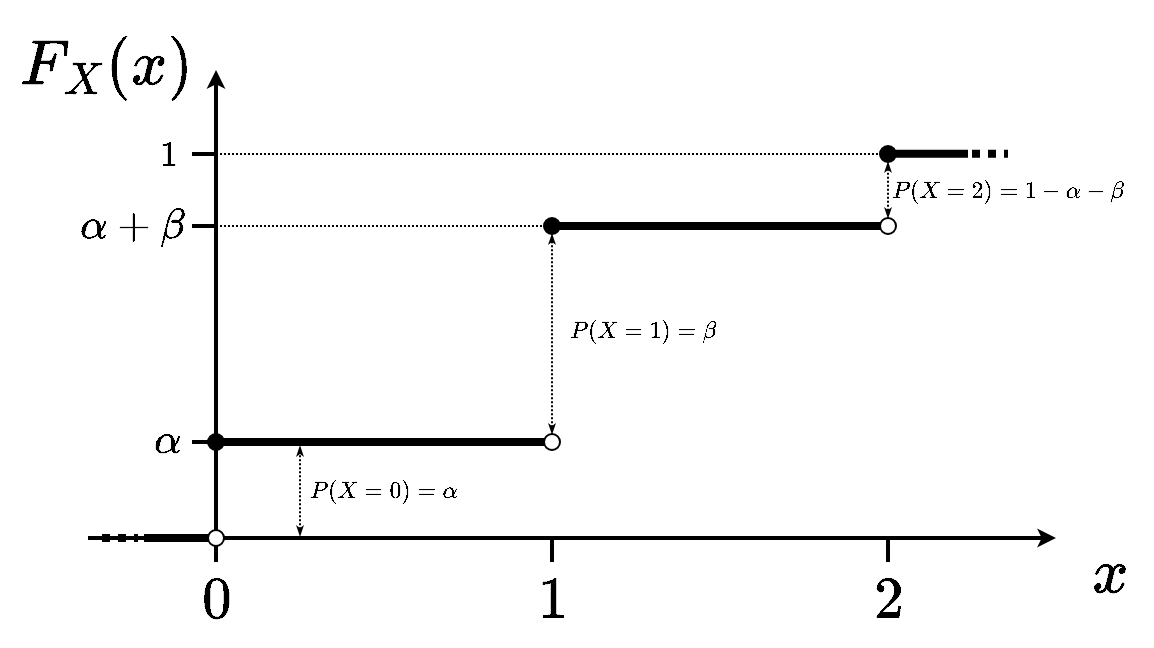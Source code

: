 <mxfile version="24.2.5" type="device">
  <diagram name="Página-1" id="E-DP9fMv0TR5NF7smadX">
    <mxGraphModel dx="811" dy="470" grid="1" gridSize="6" guides="1" tooltips="1" connect="1" arrows="1" fold="1" page="1" pageScale="1" pageWidth="600" pageHeight="320" math="1" shadow="0">
      <root>
        <mxCell id="0" />
        <mxCell id="1" parent="0" />
        <mxCell id="CFI3S7LzRvd9iii7xQHX-20" value="" style="endArrow=classic;html=1;rounded=0;strokeWidth=2;endSize=3;startSize=3;" parent="1" edge="1">
          <mxGeometry width="50" height="50" relative="1" as="geometry">
            <mxPoint x="56" y="264" as="sourcePoint" />
            <mxPoint x="540" y="264" as="targetPoint" />
          </mxGeometry>
        </mxCell>
        <mxCell id="CFI3S7LzRvd9iii7xQHX-21" value="" style="endArrow=none;html=1;rounded=0;strokeWidth=2;" parent="1" edge="1">
          <mxGeometry width="50" height="50" relative="1" as="geometry">
            <mxPoint x="120" y="276" as="sourcePoint" />
            <mxPoint x="120" y="264" as="targetPoint" />
          </mxGeometry>
        </mxCell>
        <mxCell id="CFI3S7LzRvd9iii7xQHX-22" value="" style="endArrow=none;html=1;rounded=0;strokeWidth=2;" parent="1" edge="1">
          <mxGeometry width="50" height="50" relative="1" as="geometry">
            <mxPoint x="288" y="276" as="sourcePoint" />
            <mxPoint x="288" y="264" as="targetPoint" />
          </mxGeometry>
        </mxCell>
        <mxCell id="CFI3S7LzRvd9iii7xQHX-24" value="" style="endArrow=none;html=1;rounded=0;strokeWidth=2;" parent="1" edge="1">
          <mxGeometry width="50" height="50" relative="1" as="geometry">
            <mxPoint x="456" y="276" as="sourcePoint" />
            <mxPoint x="456" y="264" as="targetPoint" />
          </mxGeometry>
        </mxCell>
        <mxCell id="CFI3S7LzRvd9iii7xQHX-25" value="\(0\)" style="text;html=1;align=center;verticalAlign=middle;whiteSpace=wrap;rounded=0;fontSize=25;" parent="1" vertex="1">
          <mxGeometry x="90" y="270" width="60" height="48" as="geometry" />
        </mxCell>
        <mxCell id="CFI3S7LzRvd9iii7xQHX-27" value="\(1\)" style="text;html=1;align=center;verticalAlign=middle;whiteSpace=wrap;rounded=0;fontSize=25;" parent="1" vertex="1">
          <mxGeometry x="258" y="270" width="60" height="48" as="geometry" />
        </mxCell>
        <mxCell id="CFI3S7LzRvd9iii7xQHX-29" value="\(2\)" style="text;html=1;align=center;verticalAlign=middle;whiteSpace=wrap;rounded=0;fontSize=25;" parent="1" vertex="1">
          <mxGeometry x="426" y="270" width="60" height="48" as="geometry" />
        </mxCell>
        <mxCell id="5YUE4atEXdMrc8s2eRj8-1" value="\(x\)" style="text;html=1;align=center;verticalAlign=middle;whiteSpace=wrap;rounded=0;fontSize=27;" parent="1" vertex="1">
          <mxGeometry x="546" y="264" width="42" height="36" as="geometry" />
        </mxCell>
        <mxCell id="5YUE4atEXdMrc8s2eRj8-3" value="" style="endArrow=classic;html=1;rounded=0;strokeWidth=2;endSize=3;startSize=3;" parent="1" edge="1">
          <mxGeometry width="50" height="50" relative="1" as="geometry">
            <mxPoint x="120" y="264" as="sourcePoint" />
            <mxPoint x="120" y="30" as="targetPoint" />
          </mxGeometry>
        </mxCell>
        <mxCell id="5YUE4atEXdMrc8s2eRj8-7" value="" style="endArrow=none;html=1;rounded=0;strokeWidth=2;" parent="1" edge="1">
          <mxGeometry width="50" height="50" relative="1" as="geometry">
            <mxPoint x="108" y="108" as="sourcePoint" />
            <mxPoint x="120" y="108" as="targetPoint" />
          </mxGeometry>
        </mxCell>
        <mxCell id="5YUE4atEXdMrc8s2eRj8-11" value="" style="endArrow=none;html=1;rounded=0;strokeWidth=2;" parent="1" edge="1">
          <mxGeometry width="50" height="50" relative="1" as="geometry">
            <mxPoint x="108" y="72" as="sourcePoint" />
            <mxPoint x="120" y="72" as="targetPoint" />
          </mxGeometry>
        </mxCell>
        <mxCell id="5YUE4atEXdMrc8s2eRj8-12" value="\(\alpha\)" style="text;html=1;align=center;verticalAlign=middle;whiteSpace=wrap;rounded=0;fontSize=18;" parent="1" vertex="1">
          <mxGeometry x="66" y="192" width="60" height="48" as="geometry" />
        </mxCell>
        <mxCell id="5YUE4atEXdMrc8s2eRj8-14" value="\(\alpha + \beta\)" style="text;html=1;align=center;verticalAlign=middle;whiteSpace=wrap;rounded=0;fontSize=18;" parent="1" vertex="1">
          <mxGeometry x="48" y="84" width="60" height="48" as="geometry" />
        </mxCell>
        <mxCell id="5YUE4atEXdMrc8s2eRj8-16" value="\(1\)" style="text;html=1;align=center;verticalAlign=middle;whiteSpace=wrap;rounded=0;fontSize=15;" parent="1" vertex="1">
          <mxGeometry x="66" y="48" width="60" height="48" as="geometry" />
        </mxCell>
        <mxCell id="5YUE4atEXdMrc8s2eRj8-17" value="" style="endArrow=none;html=1;rounded=0;strokeWidth=2;" parent="1" edge="1">
          <mxGeometry width="50" height="50" relative="1" as="geometry">
            <mxPoint x="108" y="216" as="sourcePoint" />
            <mxPoint x="120" y="216" as="targetPoint" />
          </mxGeometry>
        </mxCell>
        <mxCell id="5YUE4atEXdMrc8s2eRj8-18" value="" style="endArrow=none;html=1;rounded=0;strokeWidth=4;" parent="1" edge="1">
          <mxGeometry width="50" height="50" relative="1" as="geometry">
            <mxPoint x="84" y="264" as="sourcePoint" />
            <mxPoint x="120" y="264" as="targetPoint" />
          </mxGeometry>
        </mxCell>
        <mxCell id="5YUE4atEXdMrc8s2eRj8-20" value="" style="ellipse;whiteSpace=wrap;html=1;aspect=fixed;" parent="1" vertex="1">
          <mxGeometry x="116" y="260" width="8" height="8" as="geometry" />
        </mxCell>
        <mxCell id="5YUE4atEXdMrc8s2eRj8-22" value="" style="ellipse;whiteSpace=wrap;html=1;aspect=fixed;fillColor=#000000;" parent="1" vertex="1">
          <mxGeometry x="116" y="212" width="8" height="8" as="geometry" />
        </mxCell>
        <mxCell id="5YUE4atEXdMrc8s2eRj8-26" value="" style="endArrow=none;html=1;rounded=0;strokeWidth=4;" parent="1" edge="1">
          <mxGeometry width="50" height="50" relative="1" as="geometry">
            <mxPoint x="288" y="108" as="sourcePoint" />
            <mxPoint x="456" y="108" as="targetPoint" />
          </mxGeometry>
        </mxCell>
        <mxCell id="5YUE4atEXdMrc8s2eRj8-31" value="" style="endArrow=none;html=1;rounded=0;strokeWidth=4;" parent="1" edge="1">
          <mxGeometry width="50" height="50" relative="1" as="geometry">
            <mxPoint x="460" y="71.92" as="sourcePoint" />
            <mxPoint x="496" y="71.92" as="targetPoint" />
          </mxGeometry>
        </mxCell>
        <mxCell id="5YUE4atEXdMrc8s2eRj8-32" value="" style="ellipse;whiteSpace=wrap;html=1;aspect=fixed;fillColor=#000000;" parent="1" vertex="1">
          <mxGeometry x="452" y="68" width="8" height="8" as="geometry" />
        </mxCell>
        <mxCell id="5YUE4atEXdMrc8s2eRj8-33" value="" style="endArrow=none;html=1;rounded=0;strokeWidth=4;dashed=1;dashPattern=1 1;" parent="1" edge="1">
          <mxGeometry width="50" height="50" relative="1" as="geometry">
            <mxPoint x="498" y="71.92" as="sourcePoint" />
            <mxPoint x="516" y="71.92" as="targetPoint" />
          </mxGeometry>
        </mxCell>
        <mxCell id="5YUE4atEXdMrc8s2eRj8-34" value="" style="endArrow=none;html=1;rounded=0;strokeWidth=4;dashed=1;dashPattern=1 1;" parent="1" edge="1">
          <mxGeometry width="50" height="50" relative="1" as="geometry">
            <mxPoint x="63" y="264" as="sourcePoint" />
            <mxPoint x="81" y="264" as="targetPoint" />
          </mxGeometry>
        </mxCell>
        <mxCell id="5YUE4atEXdMrc8s2eRj8-35" value="" style="endArrow=none;html=1;rounded=0;strokeWidth=1;dashed=1;dashPattern=1 1;entryX=0;entryY=0.5;entryDx=0;entryDy=0;" parent="1" target="5YUE4atEXdMrc8s2eRj8-32" edge="1">
          <mxGeometry width="50" height="50" relative="1" as="geometry">
            <mxPoint x="120" y="72" as="sourcePoint" />
            <mxPoint x="438" y="72" as="targetPoint" />
          </mxGeometry>
        </mxCell>
        <mxCell id="5YUE4atEXdMrc8s2eRj8-37" value="" style="endArrow=none;html=1;rounded=0;strokeWidth=1;dashed=1;dashPattern=1 1;" parent="1" edge="1" source="5YUE4atEXdMrc8s2eRj8-25">
          <mxGeometry width="50" height="50" relative="1" as="geometry">
            <mxPoint x="120" y="167.76" as="sourcePoint" />
            <mxPoint x="288" y="108" as="targetPoint" />
          </mxGeometry>
        </mxCell>
        <mxCell id="5YUE4atEXdMrc8s2eRj8-40" value="" style="endArrow=classicThin;startArrow=classicThin;html=1;rounded=0;startFill=0;endFill=0;endSize=2;startSize=2;strokeColor=default;dashed=1;dashPattern=1 1;" parent="1" edge="1">
          <mxGeometry width="50" height="50" relative="1" as="geometry">
            <mxPoint x="162" y="263" as="sourcePoint" />
            <mxPoint x="162" y="218" as="targetPoint" />
          </mxGeometry>
        </mxCell>
        <mxCell id="5YUE4atEXdMrc8s2eRj8-42" value="" style="endArrow=classicThin;startArrow=classicThin;html=1;rounded=0;startFill=0;endFill=0;endSize=2;startSize=2;exitX=0.5;exitY=0;exitDx=0;exitDy=0;entryX=0.5;entryY=1;entryDx=0;entryDy=0;dashed=1;dashPattern=1 1;" parent="1" source="5YUE4atEXdMrc8s2eRj8-24" target="5YUE4atEXdMrc8s2eRj8-25" edge="1">
          <mxGeometry width="50" height="50" relative="1" as="geometry">
            <mxPoint x="240" y="214" as="sourcePoint" />
            <mxPoint x="240" y="190" as="targetPoint" />
          </mxGeometry>
        </mxCell>
        <mxCell id="5YUE4atEXdMrc8s2eRj8-43" value="\(P(X=0) = \alpha\)" style="text;html=1;align=center;verticalAlign=middle;whiteSpace=wrap;rounded=0;fontSize=10;" parent="1" vertex="1">
          <mxGeometry x="162" y="231" width="84" height="18" as="geometry" />
        </mxCell>
        <mxCell id="5YUE4atEXdMrc8s2eRj8-44" value="" style="endArrow=classicThin;startArrow=classicThin;html=1;rounded=0;startFill=0;endFill=0;endSize=2;startSize=2;dashed=1;dashPattern=1 1;exitX=0.5;exitY=1;exitDx=0;exitDy=0;entryX=0.5;entryY=0;entryDx=0;entryDy=0;" parent="1" edge="1" target="5YUE4atEXdMrc8s2eRj8-27" source="5YUE4atEXdMrc8s2eRj8-32">
          <mxGeometry width="50" height="50" relative="1" as="geometry">
            <mxPoint x="494.008" y="139.74" as="sourcePoint" />
            <mxPoint x="480" y="102" as="targetPoint" />
          </mxGeometry>
        </mxCell>
        <mxCell id="5YUE4atEXdMrc8s2eRj8-48" value="\(F_X(x)\)" style="text;html=1;align=center;verticalAlign=middle;whiteSpace=wrap;rounded=0;fontSize=27;" parent="1" vertex="1">
          <mxGeometry x="44" y="10" width="42" height="36" as="geometry" />
        </mxCell>
        <mxCell id="20msvHiCPnrmJ9XvZwCg-1" value="" style="endArrow=none;html=1;rounded=0;strokeWidth=4;" edge="1" parent="1">
          <mxGeometry width="50" height="50" relative="1" as="geometry">
            <mxPoint x="120" y="216" as="sourcePoint" />
            <mxPoint x="284.0" y="216" as="targetPoint" />
          </mxGeometry>
        </mxCell>
        <mxCell id="5YUE4atEXdMrc8s2eRj8-24" value="" style="ellipse;whiteSpace=wrap;html=1;aspect=fixed;" parent="1" vertex="1">
          <mxGeometry x="284" y="212" width="8" height="8" as="geometry" />
        </mxCell>
        <mxCell id="20msvHiCPnrmJ9XvZwCg-4" value="" style="endArrow=none;html=1;rounded=0;strokeWidth=1;dashed=1;dashPattern=1 1;" edge="1" parent="1" target="5YUE4atEXdMrc8s2eRj8-25">
          <mxGeometry width="50" height="50" relative="1" as="geometry">
            <mxPoint x="120" y="108" as="sourcePoint" />
            <mxPoint x="288" y="108" as="targetPoint" />
          </mxGeometry>
        </mxCell>
        <mxCell id="5YUE4atEXdMrc8s2eRj8-25" value="" style="ellipse;whiteSpace=wrap;html=1;aspect=fixed;fillColor=#000000;" parent="1" vertex="1">
          <mxGeometry x="284" y="104" width="8" height="8" as="geometry" />
        </mxCell>
        <mxCell id="5YUE4atEXdMrc8s2eRj8-27" value="" style="ellipse;whiteSpace=wrap;html=1;aspect=fixed;" parent="1" vertex="1">
          <mxGeometry x="452" y="104" width="8" height="8" as="geometry" />
        </mxCell>
        <mxCell id="20msvHiCPnrmJ9XvZwCg-6" value="\(P(X=1) = \beta\)" style="text;html=1;align=center;verticalAlign=middle;whiteSpace=wrap;rounded=0;fontSize=10;" vertex="1" parent="1">
          <mxGeometry x="292" y="151" width="84" height="18" as="geometry" />
        </mxCell>
        <mxCell id="20msvHiCPnrmJ9XvZwCg-7" value="\(P(X=2) = 1 -\alpha - \beta\)" style="text;html=1;align=center;verticalAlign=middle;whiteSpace=wrap;rounded=0;fontSize=10;" vertex="1" parent="1">
          <mxGeometry x="474" y="81" width="84" height="18" as="geometry" />
        </mxCell>
      </root>
    </mxGraphModel>
  </diagram>
</mxfile>
